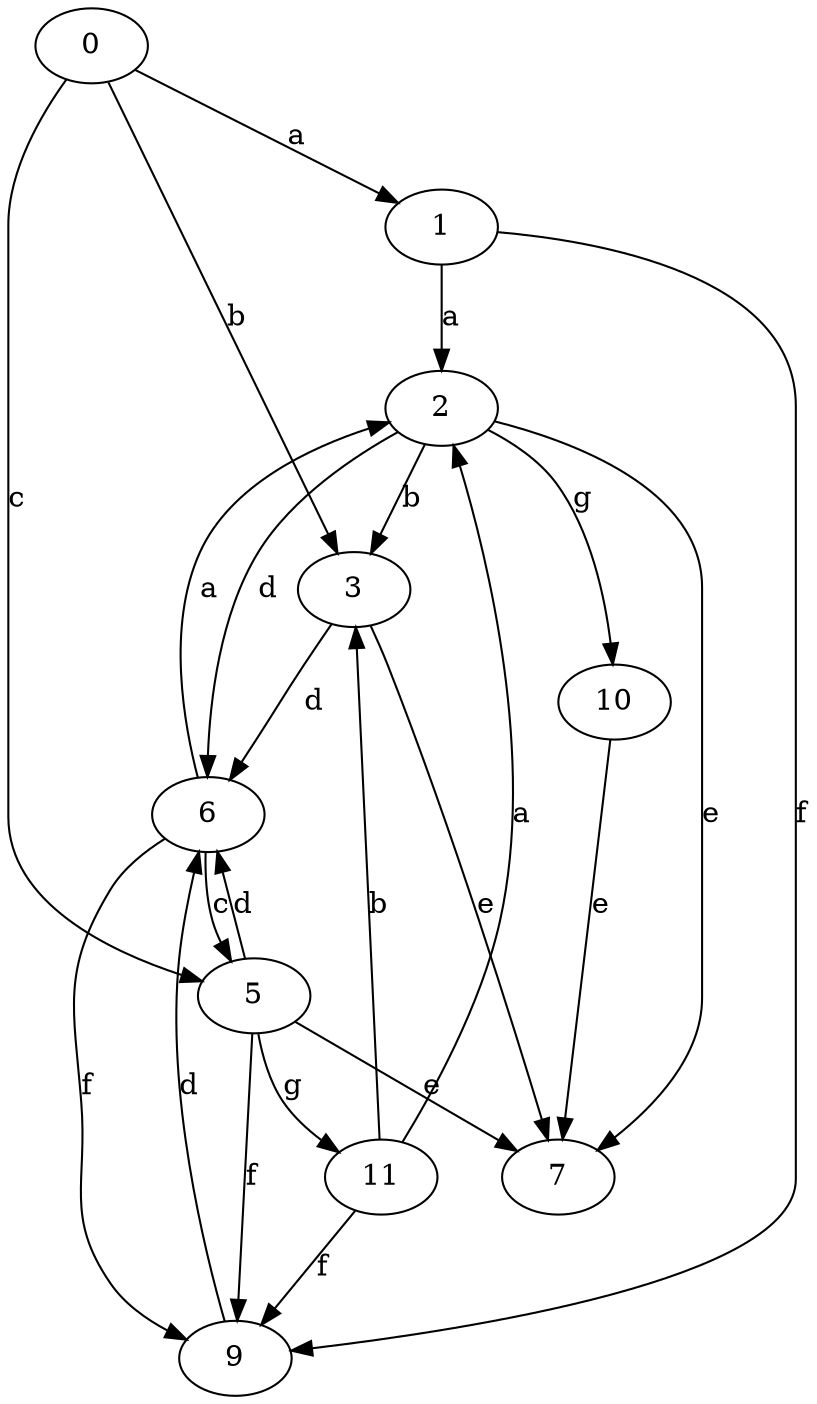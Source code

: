 strict digraph  {
1;
2;
3;
5;
6;
7;
0;
9;
10;
11;
1 -> 2  [label=a];
1 -> 9  [label=f];
2 -> 3  [label=b];
2 -> 6  [label=d];
2 -> 7  [label=e];
2 -> 10  [label=g];
3 -> 6  [label=d];
3 -> 7  [label=e];
5 -> 6  [label=d];
5 -> 7  [label=e];
5 -> 9  [label=f];
5 -> 11  [label=g];
6 -> 2  [label=a];
6 -> 5  [label=c];
6 -> 9  [label=f];
0 -> 1  [label=a];
0 -> 3  [label=b];
0 -> 5  [label=c];
9 -> 6  [label=d];
10 -> 7  [label=e];
11 -> 2  [label=a];
11 -> 3  [label=b];
11 -> 9  [label=f];
}
